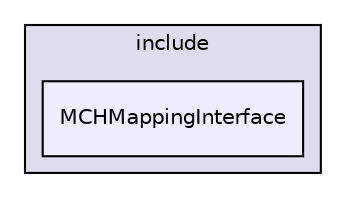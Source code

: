 digraph "/home/travis/build/AliceO2Group/AliceO2/Detectors/MUON/MCH/Mapping/Interface/include/MCHMappingInterface" {
  bgcolor=transparent;
  compound=true
  node [ fontsize="10", fontname="Helvetica"];
  edge [ labelfontsize="10", labelfontname="Helvetica"];
  subgraph clusterdir_b85c32e2f89d94b8a78f223e462bc47b {
    graph [ bgcolor="#ddddee", pencolor="black", label="include" fontname="Helvetica", fontsize="10", URL="dir_b85c32e2f89d94b8a78f223e462bc47b.html"]
  dir_53dfe873ebb17d777398c293234bb049 [shape=box, label="MCHMappingInterface", style="filled", fillcolor="#eeeeff", pencolor="black", URL="dir_53dfe873ebb17d777398c293234bb049.html"];
  }
}
